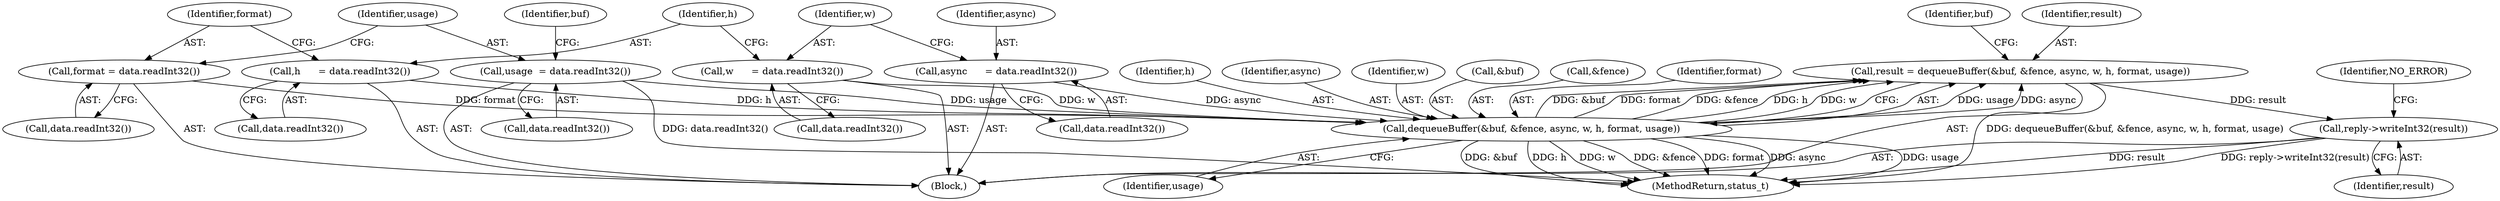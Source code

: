 digraph "0_Android_d06421fd37fbb7fd07002e6738fac3a223cb1a62@API" {
"1000222" [label="(Call,reply->writeInt32(result))"];
"1000196" [label="(Call,result = dequeueBuffer(&buf, &fence, async, w, h, format, usage))"];
"1000198" [label="(Call,dequeueBuffer(&buf, &fence, async, w, h, format, usage))"];
"1000171" [label="(Call,async      = data.readInt32())"];
"1000175" [label="(Call,w      = data.readInt32())"];
"1000179" [label="(Call,h      = data.readInt32())"];
"1000183" [label="(Call,format = data.readInt32())"];
"1000187" [label="(Call,usage  = data.readInt32())"];
"1000205" [label="(Identifier,h)"];
"1000198" [label="(Call,dequeueBuffer(&buf, &fence, async, w, h, format, usage))"];
"1000203" [label="(Identifier,async)"];
"1000209" [label="(Identifier,buf)"];
"1000175" [label="(Call,w      = data.readInt32())"];
"1000181" [label="(Call,data.readInt32())"];
"1000204" [label="(Identifier,w)"];
"1000173" [label="(Call,data.readInt32())"];
"1000196" [label="(Call,result = dequeueBuffer(&buf, &fence, async, w, h, format, usage))"];
"1000199" [label="(Call,&buf)"];
"1000188" [label="(Identifier,usage)"];
"1000192" [label="(Identifier,buf)"];
"1000177" [label="(Call,data.readInt32())"];
"1000201" [label="(Call,&fence)"];
"1000171" [label="(Call,async      = data.readInt32())"];
"1000176" [label="(Identifier,w)"];
"1000180" [label="(Identifier,h)"];
"1000165" [label="(Block,)"];
"1000197" [label="(Identifier,result)"];
"1000225" [label="(Identifier,NO_ERROR)"];
"1000378" [label="(MethodReturn,status_t)"];
"1000189" [label="(Call,data.readInt32())"];
"1000222" [label="(Call,reply->writeInt32(result))"];
"1000184" [label="(Identifier,format)"];
"1000172" [label="(Identifier,async)"];
"1000187" [label="(Call,usage  = data.readInt32())"];
"1000185" [label="(Call,data.readInt32())"];
"1000206" [label="(Identifier,format)"];
"1000179" [label="(Call,h      = data.readInt32())"];
"1000207" [label="(Identifier,usage)"];
"1000223" [label="(Identifier,result)"];
"1000183" [label="(Call,format = data.readInt32())"];
"1000222" -> "1000165"  [label="AST: "];
"1000222" -> "1000223"  [label="CFG: "];
"1000223" -> "1000222"  [label="AST: "];
"1000225" -> "1000222"  [label="CFG: "];
"1000222" -> "1000378"  [label="DDG: result"];
"1000222" -> "1000378"  [label="DDG: reply->writeInt32(result)"];
"1000196" -> "1000222"  [label="DDG: result"];
"1000196" -> "1000165"  [label="AST: "];
"1000196" -> "1000198"  [label="CFG: "];
"1000197" -> "1000196"  [label="AST: "];
"1000198" -> "1000196"  [label="AST: "];
"1000209" -> "1000196"  [label="CFG: "];
"1000196" -> "1000378"  [label="DDG: dequeueBuffer(&buf, &fence, async, w, h, format, usage)"];
"1000198" -> "1000196"  [label="DDG: usage"];
"1000198" -> "1000196"  [label="DDG: async"];
"1000198" -> "1000196"  [label="DDG: &buf"];
"1000198" -> "1000196"  [label="DDG: format"];
"1000198" -> "1000196"  [label="DDG: &fence"];
"1000198" -> "1000196"  [label="DDG: h"];
"1000198" -> "1000196"  [label="DDG: w"];
"1000198" -> "1000207"  [label="CFG: "];
"1000199" -> "1000198"  [label="AST: "];
"1000201" -> "1000198"  [label="AST: "];
"1000203" -> "1000198"  [label="AST: "];
"1000204" -> "1000198"  [label="AST: "];
"1000205" -> "1000198"  [label="AST: "];
"1000206" -> "1000198"  [label="AST: "];
"1000207" -> "1000198"  [label="AST: "];
"1000198" -> "1000378"  [label="DDG: &fence"];
"1000198" -> "1000378"  [label="DDG: format"];
"1000198" -> "1000378"  [label="DDG: async"];
"1000198" -> "1000378"  [label="DDG: usage"];
"1000198" -> "1000378"  [label="DDG: &buf"];
"1000198" -> "1000378"  [label="DDG: h"];
"1000198" -> "1000378"  [label="DDG: w"];
"1000171" -> "1000198"  [label="DDG: async"];
"1000175" -> "1000198"  [label="DDG: w"];
"1000179" -> "1000198"  [label="DDG: h"];
"1000183" -> "1000198"  [label="DDG: format"];
"1000187" -> "1000198"  [label="DDG: usage"];
"1000171" -> "1000165"  [label="AST: "];
"1000171" -> "1000173"  [label="CFG: "];
"1000172" -> "1000171"  [label="AST: "];
"1000173" -> "1000171"  [label="AST: "];
"1000176" -> "1000171"  [label="CFG: "];
"1000175" -> "1000165"  [label="AST: "];
"1000175" -> "1000177"  [label="CFG: "];
"1000176" -> "1000175"  [label="AST: "];
"1000177" -> "1000175"  [label="AST: "];
"1000180" -> "1000175"  [label="CFG: "];
"1000179" -> "1000165"  [label="AST: "];
"1000179" -> "1000181"  [label="CFG: "];
"1000180" -> "1000179"  [label="AST: "];
"1000181" -> "1000179"  [label="AST: "];
"1000184" -> "1000179"  [label="CFG: "];
"1000183" -> "1000165"  [label="AST: "];
"1000183" -> "1000185"  [label="CFG: "];
"1000184" -> "1000183"  [label="AST: "];
"1000185" -> "1000183"  [label="AST: "];
"1000188" -> "1000183"  [label="CFG: "];
"1000187" -> "1000165"  [label="AST: "];
"1000187" -> "1000189"  [label="CFG: "];
"1000188" -> "1000187"  [label="AST: "];
"1000189" -> "1000187"  [label="AST: "];
"1000192" -> "1000187"  [label="CFG: "];
"1000187" -> "1000378"  [label="DDG: data.readInt32()"];
}
